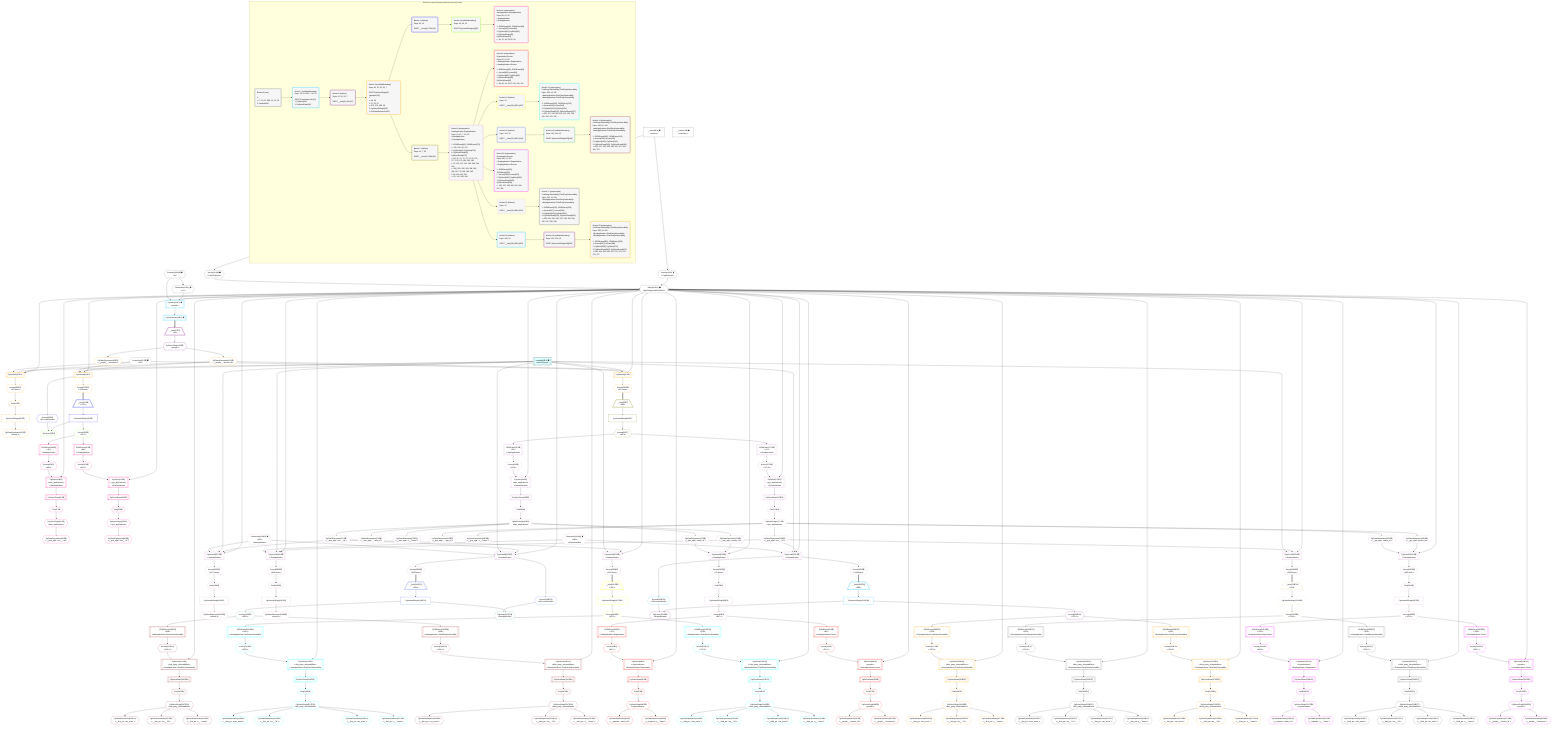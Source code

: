 %%{init: {'themeVariables': { 'fontSize': '12px'}}}%%
graph TD
    classDef path fill:#eee,stroke:#000,color:#000
    classDef plan fill:#fff,stroke-width:1px,color:#000
    classDef itemplan fill:#fff,stroke-width:2px,color:#000
    classDef unbatchedplan fill:#dff,stroke-width:1px,color:#000
    classDef sideeffectplan fill:#fcc,stroke-width:2px,color:#000
    classDef bucket fill:#f6f6f6,color:#000,stroke-width:2px,text-align:left


    %% plan dependencies
    Connection13{{"Connection[13∈0] ➊<br />ᐸ9ᐳ"}}:::plan
    Constant289{{"Constant[289∈0] ➊<br />ᐸ4ᐳ"}}:::plan
    Constant289 --> Connection13
    Connection25{{"Connection[25∈0] ➊<br />ᐸ21ᐳ"}}:::plan
    Object12{{"Object[12∈0] ➊<br />ᐸ{pgSettings,withPgClient}ᐳ"}}:::plan
    Access10{{"Access[10∈0] ➊<br />ᐸ2.pgSettingsᐳ"}}:::plan
    Access11{{"Access[11∈0] ➊<br />ᐸ2.withPgClientᐳ"}}:::plan
    Access10 & Access11 --> Object12
    __Value2["__Value[2∈0] ➊<br />ᐸcontextᐳ"]:::plan
    __Value2 --> Access10
    __Value2 --> Access11
    Lambda26[["Lambda[26∈0] ➊<br />ᐸlimitToTypesᐳ"]]:::unbatchedplan
    __Value4["__Value[4∈0] ➊<br />ᐸrootValueᐳ"]:::plan
    PgSelect15[["PgSelect[15∈1] ➊<br />ᐸpeopleᐳ"]]:::plan
    Object12 & Connection13 & Constant289 --> PgSelect15
    PgSelectRows16[["PgSelectRows[16∈1] ➊"]]:::plan
    PgSelect15 --> PgSelectRows16
    __Item17[/"__Item[17∈2]<br />ᐸ16ᐳ"\]:::itemplan
    PgSelectRows16 ==> __Item17
    PgSelectSingle18{{"PgSelectSingle[18∈2]<br />ᐸpeopleᐳ"}}:::plan
    __Item17 --> PgSelectSingle18
    PgUnionAll32[["PgUnionAll[32∈3]"]]:::plan
    PgClassExpression19{{"PgClassExpression[19∈3]<br />ᐸ__people__.”person_id”ᐳ"}}:::plan
    Object12 & PgClassExpression19 & Lambda26 & Connection25 --> PgUnionAll32
    PgUnionAll57[["PgUnionAll[57∈3]"]]:::plan
    Object12 & PgClassExpression19 & Lambda26 & Connection25 --> PgUnionAll57
    PgUnionAll27[["PgUnionAll[27∈3]"]]:::plan
    Object12 & PgClassExpression19 & Lambda26 & Connection25 --> PgUnionAll27
    PgSelectSingle18 --> PgClassExpression19
    PgClassExpression20{{"PgClassExpression[20∈3]<br />ᐸ__people__.”username”ᐳ"}}:::plan
    PgSelectSingle18 --> PgClassExpression20
    First28{{"First[28∈3]"}}:::plan
    Access278{{"Access[278∈3]<br />ᐸ27.itemsᐳ"}}:::plan
    Access278 --> First28
    PgUnionAllSingle30["PgUnionAllSingle[30∈3]"]:::plan
    First28 --> PgUnionAllSingle30
    PgClassExpression31{{"PgClassExpression[31∈3]<br />ᐸcount(*)ᐳ"}}:::plan
    PgUnionAllSingle30 --> PgClassExpression31
    PgUnionAll27 --> Access278
    Access279{{"Access[279∈3]<br />ᐸ32.itemsᐳ"}}:::plan
    PgUnionAll32 --> Access279
    Access288{{"Access[288∈3]<br />ᐸ57.itemsᐳ"}}:::plan
    PgUnionAll57 --> Access288
    __Item34[/"__Item[34∈4]<br />ᐸ279ᐳ"\]:::itemplan
    Access279 ==> __Item34
    PgUnionAllSingle35["PgUnionAllSingle[35∈4]"]:::plan
    __Item34 --> PgUnionAllSingle35
    Access36{{"Access[36∈4]<br />ᐸ32.cursorDetailsᐳ"}}:::plan
    PgUnionAll32 --> Access36
    PgCursor37{{"PgCursor[37∈5]"}}:::plan
    PgUnionAllSingle35 & Access36 --> PgCursor37
    Access38{{"Access[38∈5]<br />ᐸ35.1ᐳ"}}:::plan
    PgUnionAllSingle35 --> Access38
    PgSelect41[["PgSelect[41∈6]<br />ᐸaws_applicationsᐳ<br />ᐳAwsApplication"]]:::plan
    Access40{{"Access[40∈6]<br />ᐸ39.0ᐳ"}}:::plan
    Object12 & Access40 --> PgSelect41
    PgSelect51[["PgSelect[51∈6]<br />ᐸgcp_applicationsᐳ<br />ᐳGcpApplication"]]:::plan
    Access50{{"Access[50∈6]<br />ᐸ49.0ᐳ"}}:::plan
    Object12 & Access50 --> PgSelect51
    JSONParse39[["JSONParse[39∈6]<br />ᐸ38ᐳ<br />ᐳAwsApplication"]]:::plan
    Access38 --> JSONParse39
    JSONParse39 --> Access40
    First45{{"First[45∈6]"}}:::plan
    PgSelectRows46[["PgSelectRows[46∈6]"]]:::plan
    PgSelectRows46 --> First45
    PgSelect41 --> PgSelectRows46
    PgSelectSingle47{{"PgSelectSingle[47∈6]<br />ᐸaws_applicationsᐳ"}}:::plan
    First45 --> PgSelectSingle47
    PgClassExpression48{{"PgClassExpression[48∈6]<br />ᐸ__aws_appl...ons__.”id”ᐳ"}}:::plan
    PgSelectSingle47 --> PgClassExpression48
    JSONParse49[["JSONParse[49∈6]<br />ᐸ38ᐳ<br />ᐳGcpApplication"]]:::plan
    Access38 --> JSONParse49
    JSONParse49 --> Access50
    First53{{"First[53∈6]"}}:::plan
    PgSelectRows54[["PgSelectRows[54∈6]"]]:::plan
    PgSelectRows54 --> First53
    PgSelect51 --> PgSelectRows54
    PgSelectSingle55{{"PgSelectSingle[55∈6]<br />ᐸgcp_applicationsᐳ"}}:::plan
    First53 --> PgSelectSingle55
    PgClassExpression56{{"PgClassExpression[56∈6]<br />ᐸ__gcp_appl...ons__.”id”ᐳ"}}:::plan
    PgSelectSingle55 --> PgClassExpression56
    __Item59[/"__Item[59∈7]<br />ᐸ288ᐳ"\]:::itemplan
    Access288 ==> __Item59
    PgUnionAllSingle60["PgUnionAllSingle[60∈7]"]:::plan
    __Item59 --> PgUnionAllSingle60
    Access61{{"Access[61∈7]<br />ᐸ60.1ᐳ"}}:::plan
    PgUnionAllSingle60 --> Access61
    PgUnionAll142[["PgUnionAll[142∈8]<br />ᐳAwsApplication"]]:::plan
    PgClassExpression72{{"PgClassExpression[72∈8]<br />ᐸ__aws_appl...ons__.”id”ᐳ"}}:::plan
    Connection135{{"Connection[135∈8] ➊<br />ᐸ133ᐳ<br />ᐳAwsApplication"}}:::plan
    Object12 & PgClassExpression72 & Lambda26 & Connection135 --> PgUnionAll142
    PgUnionAll249[["PgUnionAll[249∈8]<br />ᐳGcpApplication"]]:::plan
    PgClassExpression179{{"PgClassExpression[179∈8]<br />ᐸ__gcp_appl...ons__.”id”ᐳ"}}:::plan
    Connection242{{"Connection[242∈8] ➊<br />ᐸ240ᐳ<br />ᐳGcpApplication"}}:::plan
    Object12 & PgClassExpression179 & Lambda26 & Connection242 --> PgUnionAll249
    PgUnionAll102[["PgUnionAll[102∈8]<br />ᐳAwsApplication"]]:::plan
    Object12 & PgClassExpression72 & Lambda26 --> PgUnionAll102
    PgUnionAll209[["PgUnionAll[209∈8]<br />ᐳGcpApplication"]]:::plan
    Object12 & PgClassExpression179 & Lambda26 --> PgUnionAll209
    PgUnionAll137[["PgUnionAll[137∈8]<br />ᐳAwsApplication"]]:::plan
    Object12 & PgClassExpression72 & Lambda26 & Connection135 --> PgUnionAll137
    PgUnionAll244[["PgUnionAll[244∈8]<br />ᐳGcpApplication"]]:::plan
    Object12 & PgClassExpression179 & Lambda26 & Connection242 --> PgUnionAll244
    PgUnionAll76[["PgUnionAll[76∈8]<br />ᐳAwsApplication"]]:::plan
    PgClassExpression74{{"PgClassExpression[74∈8]<br />ᐸ__aws_appl...person_id”ᐳ"}}:::plan
    PgClassExpression75{{"PgClassExpression[75∈8]<br />ᐸ__aws_appl...zation_id”ᐳ"}}:::plan
    Object12 & PgClassExpression74 & PgClassExpression75 --> PgUnionAll76
    PgUnionAll183[["PgUnionAll[183∈8]<br />ᐳGcpApplication"]]:::plan
    PgClassExpression181{{"PgClassExpression[181∈8]<br />ᐸ__gcp_appl...person_id”ᐳ"}}:::plan
    PgClassExpression182{{"PgClassExpression[182∈8]<br />ᐸ__gcp_appl...zation_id”ᐳ"}}:::plan
    Object12 & PgClassExpression181 & PgClassExpression182 --> PgUnionAll183
    PgSelect64[["PgSelect[64∈8]<br />ᐸaws_applicationsᐳ<br />ᐳAwsApplication"]]:::plan
    Access63{{"Access[63∈8]<br />ᐸ62.0ᐳ"}}:::plan
    Object12 & Access63 --> PgSelect64
    PgSelect173[["PgSelect[173∈8]<br />ᐸgcp_applicationsᐳ<br />ᐳGcpApplication"]]:::plan
    Access172{{"Access[172∈8]<br />ᐸ171.0ᐳ"}}:::plan
    Object12 & Access172 --> PgSelect173
    JSONParse62[["JSONParse[62∈8]<br />ᐸ61ᐳ<br />ᐳAwsApplication"]]:::plan
    Access61 --> JSONParse62
    JSONParse62 --> Access63
    First68{{"First[68∈8]"}}:::plan
    PgSelectRows69[["PgSelectRows[69∈8]"]]:::plan
    PgSelectRows69 --> First68
    PgSelect64 --> PgSelectRows69
    PgSelectSingle70{{"PgSelectSingle[70∈8]<br />ᐸaws_applicationsᐳ"}}:::plan
    First68 --> PgSelectSingle70
    PgClassExpression71{{"PgClassExpression[71∈8]<br />ᐸ__aws_appl..._.”aws_id”ᐳ"}}:::plan
    PgSelectSingle70 --> PgClassExpression71
    PgSelectSingle70 --> PgClassExpression72
    PgClassExpression73{{"PgClassExpression[73∈8]<br />ᐸ__aws_appl...s__.”name”ᐳ"}}:::plan
    PgSelectSingle70 --> PgClassExpression73
    PgSelectSingle70 --> PgClassExpression74
    PgSelectSingle70 --> PgClassExpression75
    First78{{"First[78∈8]"}}:::plan
    Access283{{"Access[283∈8]<br />ᐸ76.itemsᐳ"}}:::plan
    Access283 --> First78
    PgUnionAllSingle80["PgUnionAllSingle[80∈8]"]:::plan
    First78 --> PgUnionAllSingle80
    Access81{{"Access[81∈8]<br />ᐸ80.1ᐳ"}}:::plan
    PgUnionAllSingle80 --> Access81
    First138{{"First[138∈8]"}}:::plan
    Access281{{"Access[281∈8]<br />ᐸ137.itemsᐳ"}}:::plan
    Access281 --> First138
    PgUnionAllSingle140["PgUnionAllSingle[140∈8]"]:::plan
    First138 --> PgUnionAllSingle140
    PgClassExpression141{{"PgClassExpression[141∈8]<br />ᐸcount(*)ᐳ"}}:::plan
    PgUnionAllSingle140 --> PgClassExpression141
    JSONParse171[["JSONParse[171∈8]<br />ᐸ61ᐳ<br />ᐳGcpApplication"]]:::plan
    Access61 --> JSONParse171
    JSONParse171 --> Access172
    First175{{"First[175∈8]"}}:::plan
    PgSelectRows176[["PgSelectRows[176∈8]"]]:::plan
    PgSelectRows176 --> First175
    PgSelect173 --> PgSelectRows176
    PgSelectSingle177{{"PgSelectSingle[177∈8]<br />ᐸgcp_applicationsᐳ"}}:::plan
    First175 --> PgSelectSingle177
    PgClassExpression178{{"PgClassExpression[178∈8]<br />ᐸ__gcp_appl..._.”gcp_id”ᐳ"}}:::plan
    PgSelectSingle177 --> PgClassExpression178
    PgSelectSingle177 --> PgClassExpression179
    PgClassExpression180{{"PgClassExpression[180∈8]<br />ᐸ__gcp_appl...s__.”name”ᐳ"}}:::plan
    PgSelectSingle177 --> PgClassExpression180
    PgSelectSingle177 --> PgClassExpression181
    PgSelectSingle177 --> PgClassExpression182
    First185{{"First[185∈8]"}}:::plan
    Access287{{"Access[287∈8]<br />ᐸ183.itemsᐳ"}}:::plan
    Access287 --> First185
    PgUnionAllSingle187["PgUnionAllSingle[187∈8]"]:::plan
    First185 --> PgUnionAllSingle187
    Access188{{"Access[188∈8]<br />ᐸ187.1ᐳ"}}:::plan
    PgUnionAllSingle187 --> Access188
    First245{{"First[245∈8]"}}:::plan
    Access285{{"Access[285∈8]<br />ᐸ244.itemsᐳ"}}:::plan
    Access285 --> First245
    PgUnionAllSingle247["PgUnionAllSingle[247∈8]"]:::plan
    First245 --> PgUnionAllSingle247
    PgClassExpression248{{"PgClassExpression[248∈8]<br />ᐸcount(*)ᐳ"}}:::plan
    PgUnionAllSingle247 --> PgClassExpression248
    Access280{{"Access[280∈8]<br />ᐸ102.itemsᐳ"}}:::plan
    PgUnionAll102 --> Access280
    PgUnionAll137 --> Access281
    Access282{{"Access[282∈8]<br />ᐸ142.itemsᐳ"}}:::plan
    PgUnionAll142 --> Access282
    PgUnionAll76 --> Access283
    Access284{{"Access[284∈8]<br />ᐸ209.itemsᐳ"}}:::plan
    PgUnionAll209 --> Access284
    PgUnionAll244 --> Access285
    Access286{{"Access[286∈8]<br />ᐸ249.itemsᐳ"}}:::plan
    PgUnionAll249 --> Access286
    PgUnionAll183 --> Access287
    PgSelect84[["PgSelect[84∈9]<br />ᐸorganizationsᐳ<br />ᐳAwsApplicationᐳOrganization"]]:::plan
    Access83{{"Access[83∈9]<br />ᐸ82.0ᐳ"}}:::plan
    Object12 & Access83 --> PgSelect84
    PgSelect95[["PgSelect[95∈9]<br />ᐸpeopleᐳ<br />ᐳAwsApplicationᐳPerson"]]:::plan
    Access94{{"Access[94∈9]<br />ᐸ93.0ᐳ"}}:::plan
    Object12 & Access94 --> PgSelect95
    JSONParse82[["JSONParse[82∈9]<br />ᐸ81ᐳ<br />ᐳAwsApplicationᐳOrganization"]]:::plan
    Access81 --> JSONParse82
    JSONParse82 --> Access83
    First88{{"First[88∈9]"}}:::plan
    PgSelectRows89[["PgSelectRows[89∈9]"]]:::plan
    PgSelectRows89 --> First88
    PgSelect84 --> PgSelectRows89
    PgSelectSingle90{{"PgSelectSingle[90∈9]<br />ᐸorganizationsᐳ"}}:::plan
    First88 --> PgSelectSingle90
    PgClassExpression91{{"PgClassExpression[91∈9]<br />ᐸ__organiza...zation_id”ᐳ"}}:::plan
    PgSelectSingle90 --> PgClassExpression91
    PgClassExpression92{{"PgClassExpression[92∈9]<br />ᐸ__organiza...s__.”name”ᐳ"}}:::plan
    PgSelectSingle90 --> PgClassExpression92
    JSONParse93[["JSONParse[93∈9]<br />ᐸ81ᐳ<br />ᐳAwsApplicationᐳPerson"]]:::plan
    Access81 --> JSONParse93
    JSONParse93 --> Access94
    First97{{"First[97∈9]"}}:::plan
    PgSelectRows98[["PgSelectRows[98∈9]"]]:::plan
    PgSelectRows98 --> First97
    PgSelect95 --> PgSelectRows98
    PgSelectSingle99{{"PgSelectSingle[99∈9]<br />ᐸpeopleᐳ"}}:::plan
    First97 --> PgSelectSingle99
    PgClassExpression100{{"PgClassExpression[100∈9]<br />ᐸ__people__.”person_id”ᐳ"}}:::plan
    PgSelectSingle99 --> PgClassExpression100
    PgClassExpression101{{"PgClassExpression[101∈9]<br />ᐸ__people__.”username”ᐳ"}}:::plan
    PgSelectSingle99 --> PgClassExpression101
    __Item106[/"__Item[106∈10]<br />ᐸ280ᐳ"\]:::itemplan
    Access280 ==> __Item106
    PgUnionAllSingle107["PgUnionAllSingle[107∈10]"]:::plan
    __Item106 --> PgUnionAllSingle107
    Access108{{"Access[108∈10]<br />ᐸ107.1ᐳ"}}:::plan
    PgUnionAllSingle107 --> Access108
    PgSelect111[["PgSelect[111∈11]<br />ᐸfirst_party_vulnerabilitiesᐳ<br />ᐳAwsApplicationᐳFirstPartyVulnerability"]]:::plan
    Access110{{"Access[110∈11]<br />ᐸ109.0ᐳ"}}:::plan
    Object12 & Access110 --> PgSelect111
    PgSelect124[["PgSelect[124∈11]<br />ᐸthird_party_vulnerabilitiesᐳ<br />ᐳAwsApplicationᐳThirdPartyVulnerability"]]:::plan
    Access123{{"Access[123∈11]<br />ᐸ122.0ᐳ"}}:::plan
    Object12 & Access123 --> PgSelect124
    JSONParse109[["JSONParse[109∈11]<br />ᐸ108ᐳ<br />ᐳAwsApplicationᐳFirstPartyVulnerability"]]:::plan
    Access108 --> JSONParse109
    JSONParse109 --> Access110
    First115{{"First[115∈11]"}}:::plan
    PgSelectRows116[["PgSelectRows[116∈11]"]]:::plan
    PgSelectRows116 --> First115
    PgSelect111 --> PgSelectRows116
    PgSelectSingle117{{"PgSelectSingle[117∈11]<br />ᐸfirst_party_vulnerabilitiesᐳ"}}:::plan
    First115 --> PgSelectSingle117
    PgClassExpression118{{"PgClassExpression[118∈11]<br />ᐸ__first_pa...team_name”ᐳ"}}:::plan
    PgSelectSingle117 --> PgClassExpression118
    PgClassExpression119{{"PgClassExpression[119∈11]<br />ᐸ__first_pa...ies__.”id”ᐳ"}}:::plan
    PgSelectSingle117 --> PgClassExpression119
    PgClassExpression120{{"PgClassExpression[120∈11]<br />ᐸ__first_pa...vss_score”ᐳ"}}:::plan
    PgSelectSingle117 --> PgClassExpression120
    PgClassExpression121{{"PgClassExpression[121∈11]<br />ᐸ__first_pa...s__.”name”ᐳ"}}:::plan
    PgSelectSingle117 --> PgClassExpression121
    JSONParse122[["JSONParse[122∈11]<br />ᐸ108ᐳ<br />ᐳAwsApplicationᐳThirdPartyVulnerability"]]:::plan
    Access108 --> JSONParse122
    JSONParse122 --> Access123
    First126{{"First[126∈11]"}}:::plan
    PgSelectRows127[["PgSelectRows[127∈11]"]]:::plan
    PgSelectRows127 --> First126
    PgSelect124 --> PgSelectRows127
    PgSelectSingle128{{"PgSelectSingle[128∈11]<br />ᐸthird_party_vulnerabilitiesᐳ"}}:::plan
    First126 --> PgSelectSingle128
    PgClassExpression129{{"PgClassExpression[129∈11]<br />ᐸ__third_pa...ndor_name”ᐳ"}}:::plan
    PgSelectSingle128 --> PgClassExpression129
    PgClassExpression130{{"PgClassExpression[130∈11]<br />ᐸ__third_pa...ies__.”id”ᐳ"}}:::plan
    PgSelectSingle128 --> PgClassExpression130
    PgClassExpression131{{"PgClassExpression[131∈11]<br />ᐸ__third_pa...vss_score”ᐳ"}}:::plan
    PgSelectSingle128 --> PgClassExpression131
    PgClassExpression132{{"PgClassExpression[132∈11]<br />ᐸ__third_pa...s__.”name”ᐳ"}}:::plan
    PgSelectSingle128 --> PgClassExpression132
    __Item144[/"__Item[144∈12]<br />ᐸ282ᐳ"\]:::itemplan
    Access282 ==> __Item144
    PgUnionAllSingle145["PgUnionAllSingle[145∈12]"]:::plan
    __Item144 --> PgUnionAllSingle145
    Access146{{"Access[146∈12]<br />ᐸ142.cursorDetailsᐳ"}}:::plan
    PgUnionAll142 --> Access146
    PgCursor147{{"PgCursor[147∈13]<br />ᐳAwsApplication"}}:::plan
    PgUnionAllSingle145 & Access146 --> PgCursor147
    Access148{{"Access[148∈13]<br />ᐸ145.1ᐳ"}}:::plan
    PgUnionAllSingle145 --> Access148
    PgSelect151[["PgSelect[151∈14]<br />ᐸfirst_party_vulnerabilitiesᐳ<br />ᐳAwsApplicationᐳFirstPartyVulnerability"]]:::plan
    Access150{{"Access[150∈14]<br />ᐸ149.0ᐳ"}}:::plan
    Object12 & Access150 --> PgSelect151
    PgSelect163[["PgSelect[163∈14]<br />ᐸthird_party_vulnerabilitiesᐳ<br />ᐳAwsApplicationᐳThirdPartyVulnerability"]]:::plan
    Access162{{"Access[162∈14]<br />ᐸ161.0ᐳ"}}:::plan
    Object12 & Access162 --> PgSelect163
    JSONParse149[["JSONParse[149∈14]<br />ᐸ148ᐳ<br />ᐳAwsApplicationᐳFirstPartyVulnerability"]]:::plan
    Access148 --> JSONParse149
    JSONParse149 --> Access150
    First155{{"First[155∈14]"}}:::plan
    PgSelectRows156[["PgSelectRows[156∈14]"]]:::plan
    PgSelectRows156 --> First155
    PgSelect151 --> PgSelectRows156
    PgSelectSingle157{{"PgSelectSingle[157∈14]<br />ᐸfirst_party_vulnerabilitiesᐳ"}}:::plan
    First155 --> PgSelectSingle157
    PgClassExpression158{{"PgClassExpression[158∈14]<br />ᐸ__first_pa...vss_score”ᐳ"}}:::plan
    PgSelectSingle157 --> PgClassExpression158
    PgClassExpression159{{"PgClassExpression[159∈14]<br />ᐸ__first_pa...ies__.”id”ᐳ"}}:::plan
    PgSelectSingle157 --> PgClassExpression159
    PgClassExpression160{{"PgClassExpression[160∈14]<br />ᐸ__first_pa...s__.”name”ᐳ"}}:::plan
    PgSelectSingle157 --> PgClassExpression160
    JSONParse161[["JSONParse[161∈14]<br />ᐸ148ᐳ<br />ᐳAwsApplicationᐳThirdPartyVulnerability"]]:::plan
    Access148 --> JSONParse161
    JSONParse161 --> Access162
    First165{{"First[165∈14]"}}:::plan
    PgSelectRows166[["PgSelectRows[166∈14]"]]:::plan
    PgSelectRows166 --> First165
    PgSelect163 --> PgSelectRows166
    PgSelectSingle167{{"PgSelectSingle[167∈14]<br />ᐸthird_party_vulnerabilitiesᐳ"}}:::plan
    First165 --> PgSelectSingle167
    PgClassExpression168{{"PgClassExpression[168∈14]<br />ᐸ__third_pa...vss_score”ᐳ"}}:::plan
    PgSelectSingle167 --> PgClassExpression168
    PgClassExpression169{{"PgClassExpression[169∈14]<br />ᐸ__third_pa...ies__.”id”ᐳ"}}:::plan
    PgSelectSingle167 --> PgClassExpression169
    PgClassExpression170{{"PgClassExpression[170∈14]<br />ᐸ__third_pa...s__.”name”ᐳ"}}:::plan
    PgSelectSingle167 --> PgClassExpression170
    PgSelect191[["PgSelect[191∈15]<br />ᐸorganizationsᐳ<br />ᐳGcpApplicationᐳOrganization"]]:::plan
    Access190{{"Access[190∈15]<br />ᐸ189.0ᐳ"}}:::plan
    Object12 & Access190 --> PgSelect191
    PgSelect202[["PgSelect[202∈15]<br />ᐸpeopleᐳ<br />ᐳGcpApplicationᐳPerson"]]:::plan
    Access201{{"Access[201∈15]<br />ᐸ200.0ᐳ"}}:::plan
    Object12 & Access201 --> PgSelect202
    JSONParse189[["JSONParse[189∈15]<br />ᐸ188ᐳ<br />ᐳGcpApplicationᐳOrganization"]]:::plan
    Access188 --> JSONParse189
    JSONParse189 --> Access190
    First195{{"First[195∈15]"}}:::plan
    PgSelectRows196[["PgSelectRows[196∈15]"]]:::plan
    PgSelectRows196 --> First195
    PgSelect191 --> PgSelectRows196
    PgSelectSingle197{{"PgSelectSingle[197∈15]<br />ᐸorganizationsᐳ"}}:::plan
    First195 --> PgSelectSingle197
    PgClassExpression198{{"PgClassExpression[198∈15]<br />ᐸ__organiza...zation_id”ᐳ"}}:::plan
    PgSelectSingle197 --> PgClassExpression198
    PgClassExpression199{{"PgClassExpression[199∈15]<br />ᐸ__organiza...s__.”name”ᐳ"}}:::plan
    PgSelectSingle197 --> PgClassExpression199
    JSONParse200[["JSONParse[200∈15]<br />ᐸ188ᐳ<br />ᐳGcpApplicationᐳPerson"]]:::plan
    Access188 --> JSONParse200
    JSONParse200 --> Access201
    First204{{"First[204∈15]"}}:::plan
    PgSelectRows205[["PgSelectRows[205∈15]"]]:::plan
    PgSelectRows205 --> First204
    PgSelect202 --> PgSelectRows205
    PgSelectSingle206{{"PgSelectSingle[206∈15]<br />ᐸpeopleᐳ"}}:::plan
    First204 --> PgSelectSingle206
    PgClassExpression207{{"PgClassExpression[207∈15]<br />ᐸ__people__.”person_id”ᐳ"}}:::plan
    PgSelectSingle206 --> PgClassExpression207
    PgClassExpression208{{"PgClassExpression[208∈15]<br />ᐸ__people__.”username”ᐳ"}}:::plan
    PgSelectSingle206 --> PgClassExpression208
    __Item213[/"__Item[213∈16]<br />ᐸ284ᐳ"\]:::itemplan
    Access284 ==> __Item213
    PgUnionAllSingle214["PgUnionAllSingle[214∈16]"]:::plan
    __Item213 --> PgUnionAllSingle214
    Access215{{"Access[215∈16]<br />ᐸ214.1ᐳ"}}:::plan
    PgUnionAllSingle214 --> Access215
    PgSelect218[["PgSelect[218∈17]<br />ᐸfirst_party_vulnerabilitiesᐳ<br />ᐳGcpApplicationᐳFirstPartyVulnerability"]]:::plan
    Access217{{"Access[217∈17]<br />ᐸ216.0ᐳ"}}:::plan
    Object12 & Access217 --> PgSelect218
    PgSelect231[["PgSelect[231∈17]<br />ᐸthird_party_vulnerabilitiesᐳ<br />ᐳGcpApplicationᐳThirdPartyVulnerability"]]:::plan
    Access230{{"Access[230∈17]<br />ᐸ229.0ᐳ"}}:::plan
    Object12 & Access230 --> PgSelect231
    JSONParse216[["JSONParse[216∈17]<br />ᐸ215ᐳ<br />ᐳGcpApplicationᐳFirstPartyVulnerability"]]:::plan
    Access215 --> JSONParse216
    JSONParse216 --> Access217
    First222{{"First[222∈17]"}}:::plan
    PgSelectRows223[["PgSelectRows[223∈17]"]]:::plan
    PgSelectRows223 --> First222
    PgSelect218 --> PgSelectRows223
    PgSelectSingle224{{"PgSelectSingle[224∈17]<br />ᐸfirst_party_vulnerabilitiesᐳ"}}:::plan
    First222 --> PgSelectSingle224
    PgClassExpression225{{"PgClassExpression[225∈17]<br />ᐸ__first_pa...team_name”ᐳ"}}:::plan
    PgSelectSingle224 --> PgClassExpression225
    PgClassExpression226{{"PgClassExpression[226∈17]<br />ᐸ__first_pa...ies__.”id”ᐳ"}}:::plan
    PgSelectSingle224 --> PgClassExpression226
    PgClassExpression227{{"PgClassExpression[227∈17]<br />ᐸ__first_pa...vss_score”ᐳ"}}:::plan
    PgSelectSingle224 --> PgClassExpression227
    PgClassExpression228{{"PgClassExpression[228∈17]<br />ᐸ__first_pa...s__.”name”ᐳ"}}:::plan
    PgSelectSingle224 --> PgClassExpression228
    JSONParse229[["JSONParse[229∈17]<br />ᐸ215ᐳ<br />ᐳGcpApplicationᐳThirdPartyVulnerability"]]:::plan
    Access215 --> JSONParse229
    JSONParse229 --> Access230
    First233{{"First[233∈17]"}}:::plan
    PgSelectRows234[["PgSelectRows[234∈17]"]]:::plan
    PgSelectRows234 --> First233
    PgSelect231 --> PgSelectRows234
    PgSelectSingle235{{"PgSelectSingle[235∈17]<br />ᐸthird_party_vulnerabilitiesᐳ"}}:::plan
    First233 --> PgSelectSingle235
    PgClassExpression236{{"PgClassExpression[236∈17]<br />ᐸ__third_pa...ndor_name”ᐳ"}}:::plan
    PgSelectSingle235 --> PgClassExpression236
    PgClassExpression237{{"PgClassExpression[237∈17]<br />ᐸ__third_pa...ies__.”id”ᐳ"}}:::plan
    PgSelectSingle235 --> PgClassExpression237
    PgClassExpression238{{"PgClassExpression[238∈17]<br />ᐸ__third_pa...vss_score”ᐳ"}}:::plan
    PgSelectSingle235 --> PgClassExpression238
    PgClassExpression239{{"PgClassExpression[239∈17]<br />ᐸ__third_pa...s__.”name”ᐳ"}}:::plan
    PgSelectSingle235 --> PgClassExpression239
    __Item251[/"__Item[251∈18]<br />ᐸ286ᐳ"\]:::itemplan
    Access286 ==> __Item251
    PgUnionAllSingle252["PgUnionAllSingle[252∈18]"]:::plan
    __Item251 --> PgUnionAllSingle252
    Access253{{"Access[253∈18]<br />ᐸ249.cursorDetailsᐳ"}}:::plan
    PgUnionAll249 --> Access253
    PgCursor254{{"PgCursor[254∈19]<br />ᐳGcpApplication"}}:::plan
    PgUnionAllSingle252 & Access253 --> PgCursor254
    Access255{{"Access[255∈19]<br />ᐸ252.1ᐳ"}}:::plan
    PgUnionAllSingle252 --> Access255
    PgSelect258[["PgSelect[258∈20]<br />ᐸfirst_party_vulnerabilitiesᐳ<br />ᐳGcpApplicationᐳFirstPartyVulnerability"]]:::plan
    Access257{{"Access[257∈20]<br />ᐸ256.0ᐳ"}}:::plan
    Object12 & Access257 --> PgSelect258
    PgSelect270[["PgSelect[270∈20]<br />ᐸthird_party_vulnerabilitiesᐳ<br />ᐳGcpApplicationᐳThirdPartyVulnerability"]]:::plan
    Access269{{"Access[269∈20]<br />ᐸ268.0ᐳ"}}:::plan
    Object12 & Access269 --> PgSelect270
    JSONParse256[["JSONParse[256∈20]<br />ᐸ255ᐳ<br />ᐳGcpApplicationᐳFirstPartyVulnerability"]]:::plan
    Access255 --> JSONParse256
    JSONParse256 --> Access257
    First262{{"First[262∈20]"}}:::plan
    PgSelectRows263[["PgSelectRows[263∈20]"]]:::plan
    PgSelectRows263 --> First262
    PgSelect258 --> PgSelectRows263
    PgSelectSingle264{{"PgSelectSingle[264∈20]<br />ᐸfirst_party_vulnerabilitiesᐳ"}}:::plan
    First262 --> PgSelectSingle264
    PgClassExpression265{{"PgClassExpression[265∈20]<br />ᐸ__first_pa...vss_score”ᐳ"}}:::plan
    PgSelectSingle264 --> PgClassExpression265
    PgClassExpression266{{"PgClassExpression[266∈20]<br />ᐸ__first_pa...ies__.”id”ᐳ"}}:::plan
    PgSelectSingle264 --> PgClassExpression266
    PgClassExpression267{{"PgClassExpression[267∈20]<br />ᐸ__first_pa...s__.”name”ᐳ"}}:::plan
    PgSelectSingle264 --> PgClassExpression267
    JSONParse268[["JSONParse[268∈20]<br />ᐸ255ᐳ<br />ᐳGcpApplicationᐳThirdPartyVulnerability"]]:::plan
    Access255 --> JSONParse268
    JSONParse268 --> Access269
    First272{{"First[272∈20]"}}:::plan
    PgSelectRows273[["PgSelectRows[273∈20]"]]:::plan
    PgSelectRows273 --> First272
    PgSelect270 --> PgSelectRows273
    PgSelectSingle274{{"PgSelectSingle[274∈20]<br />ᐸthird_party_vulnerabilitiesᐳ"}}:::plan
    First272 --> PgSelectSingle274
    PgClassExpression275{{"PgClassExpression[275∈20]<br />ᐸ__third_pa...vss_score”ᐳ"}}:::plan
    PgSelectSingle274 --> PgClassExpression275
    PgClassExpression276{{"PgClassExpression[276∈20]<br />ᐸ__third_pa...ies__.”id”ᐳ"}}:::plan
    PgSelectSingle274 --> PgClassExpression276
    PgClassExpression277{{"PgClassExpression[277∈20]<br />ᐸ__third_pa...s__.”name”ᐳ"}}:::plan
    PgSelectSingle274 --> PgClassExpression277

    %% define steps

    subgraph "Buckets for queries/polymorphic/person-app-vulns"
    Bucket0("Bucket 0 (root)<br /><br />1: <br />ᐳ: 7, 10, 11, 289, 12, 13, 25<br />2: Lambda[26]"):::bucket
    classDef bucket0 stroke:#696969
    class Bucket0,__Value2,__Value4,Access10,Access11,Object12,Connection13,Connection25,Lambda26,Constant289 bucket0
    Bucket1("Bucket 1 (nullableBoundary)<br />Deps: 12, 13, 289, 7, 26, 25<br /><br />ROOT Connectionᐸ9ᐳ[13]<br />1: PgSelect[15]<br />2: PgSelectRows[16]"):::bucket
    classDef bucket1 stroke:#00bfff
    class Bucket1,PgSelect15,PgSelectRows16 bucket1
    Bucket2("Bucket 2 (listItem)<br />Deps: 12, 26, 25, 7<br /><br />ROOT __Item{2}ᐸ16ᐳ[17]"):::bucket
    classDef bucket2 stroke:#7f007f
    class Bucket2,__Item17,PgSelectSingle18 bucket2
    Bucket3("Bucket 3 (nullableBoundary)<br />Deps: 18, 12, 26, 25, 7<br /><br />ROOT PgSelectSingle{2}ᐸpeopleᐳ[18]<br />1: <br />ᐳ: 19, 20<br />2: 27, 32, 57<br />ᐳ: 278, 279, 288, 28<br />3: PgUnionAllSingle[30]<br />ᐳ: PgClassExpression[31]"):::bucket
    classDef bucket3 stroke:#ffa500
    class Bucket3,PgClassExpression19,PgClassExpression20,PgUnionAll27,First28,PgUnionAllSingle30,PgClassExpression31,PgUnionAll32,PgUnionAll57,Access278,Access279,Access288 bucket3
    Bucket4("Bucket 4 (listItem)<br />Deps: 32, 12<br /><br />ROOT __Item{4}ᐸ279ᐳ[34]"):::bucket
    classDef bucket4 stroke:#0000ff
    class Bucket4,__Item34,PgUnionAllSingle35,Access36 bucket4
    Bucket5("Bucket 5 (nullableBoundary)<br />Deps: 35, 36, 12<br /><br />ROOT PgUnionAllSingle{4}[35]"):::bucket
    classDef bucket5 stroke:#7fff00
    class Bucket5,PgCursor37,Access38 bucket5
    Bucket6("Bucket 6 (polymorphic)<br />AwsApplication,GcpApplication<br />Deps: 38, 12, 35<br />ᐳAwsApplication<br />ᐳGcpApplication<br /><br />1: JSONParse[39], JSONParse[49]<br />ᐳ: Access[40], Access[50]<br />2: PgSelect[41], PgSelect[51]<br />3: PgSelectRows[46], PgSelectRows[54]<br />ᐳ: 45, 47, 48, 53, 55, 56"):::bucket
    classDef bucket6 stroke:#ff1493
    class Bucket6,JSONParse39,Access40,PgSelect41,First45,PgSelectRows46,PgSelectSingle47,PgClassExpression48,JSONParse49,Access50,PgSelect51,First53,PgSelectRows54,PgSelectSingle55,PgClassExpression56 bucket6
    Bucket7("Bucket 7 (listItem)<br />Deps: 12, 7, 26<br /><br />ROOT __Item{7}ᐸ288ᐳ[59]"):::bucket
    classDef bucket7 stroke:#808000
    class Bucket7,__Item59,PgUnionAllSingle60,Access61 bucket7
    Bucket8("Bucket 8 (polymorphic)<br />AwsApplication,GcpApplication<br />Deps: 61, 12, 7, 26, 60<br />ᐳAwsApplication<br />ᐳGcpApplication<br /><br />1: JSONParse[62], JSONParse[171]<br />ᐳ: 135, 242, 63, 172<br />2: PgSelect[64], PgSelect[173]<br />3: PgSelectRows[69], PgSelectRows[176]<br />ᐳ: 68, 70, 71, 72, 73, 74, 75, 175, 177, 178, 179, 180, 181, 182<br />4: 76, 102, 137, 142, 183, 209, 244, 249<br />ᐳ: 280, 281, 282, 283, 284, 285, 286, 287, 78, 138, 185, 245<br />5: 80, 140, 187, 247<br />ᐳ: 81, 141, 188, 248"):::bucket
    classDef bucket8 stroke:#dda0dd
    class Bucket8,JSONParse62,Access63,PgSelect64,First68,PgSelectRows69,PgSelectSingle70,PgClassExpression71,PgClassExpression72,PgClassExpression73,PgClassExpression74,PgClassExpression75,PgUnionAll76,First78,PgUnionAllSingle80,Access81,PgUnionAll102,Connection135,PgUnionAll137,First138,PgUnionAllSingle140,PgClassExpression141,PgUnionAll142,JSONParse171,Access172,PgSelect173,First175,PgSelectRows176,PgSelectSingle177,PgClassExpression178,PgClassExpression179,PgClassExpression180,PgClassExpression181,PgClassExpression182,PgUnionAll183,First185,PgUnionAllSingle187,Access188,PgUnionAll209,Connection242,PgUnionAll244,First245,PgUnionAllSingle247,PgClassExpression248,PgUnionAll249,Access280,Access281,Access282,Access283,Access284,Access285,Access286,Access287 bucket8
    Bucket9("Bucket 9 (polymorphic)<br />Organization,Person<br />Deps: 81, 12, 80<br />ᐳAwsApplicationᐳOrganization<br />ᐳAwsApplicationᐳPerson<br /><br />1: JSONParse[82], JSONParse[93]<br />ᐳ: Access[83], Access[94]<br />2: PgSelect[84], PgSelect[95]<br />3: PgSelectRows[89], PgSelectRows[98]<br />ᐳ: 88, 90, 91, 92, 97, 99, 100, 101"):::bucket
    classDef bucket9 stroke:#ff0000
    class Bucket9,JSONParse82,Access83,PgSelect84,First88,PgSelectRows89,PgSelectSingle90,PgClassExpression91,PgClassExpression92,JSONParse93,Access94,PgSelect95,First97,PgSelectRows98,PgSelectSingle99,PgClassExpression100,PgClassExpression101 bucket9
    Bucket10("Bucket 10 (listItem)<br />Deps: 12<br /><br />ROOT __Item{10}ᐸ280ᐳ[106]"):::bucket
    classDef bucket10 stroke:#ffff00
    class Bucket10,__Item106,PgUnionAllSingle107,Access108 bucket10
    Bucket11("Bucket 11 (polymorphic)<br />FirstPartyVulnerability,ThirdPartyVulnerability<br />Deps: 108, 12, 107<br />ᐳAwsApplicationᐳFirstPartyVulnerability<br />ᐳAwsApplicationᐳThirdPartyVulnerability<br /><br />1: JSONParse[109], JSONParse[122]<br />ᐳ: Access[110], Access[123]<br />2: PgSelect[111], PgSelect[124]<br />3: PgSelectRows[116], PgSelectRows[127]<br />ᐳ: 115, 117, 118, 119, 120, 121, 126, 128, 129, 130, 131, 132"):::bucket
    classDef bucket11 stroke:#00ffff
    class Bucket11,JSONParse109,Access110,PgSelect111,First115,PgSelectRows116,PgSelectSingle117,PgClassExpression118,PgClassExpression119,PgClassExpression120,PgClassExpression121,JSONParse122,Access123,PgSelect124,First126,PgSelectRows127,PgSelectSingle128,PgClassExpression129,PgClassExpression130,PgClassExpression131,PgClassExpression132 bucket11
    Bucket12("Bucket 12 (listItem)<br />Deps: 142, 12<br /><br />ROOT __Item{12}ᐸ282ᐳ[144]"):::bucket
    classDef bucket12 stroke:#4169e1
    class Bucket12,__Item144,PgUnionAllSingle145,Access146 bucket12
    Bucket13("Bucket 13 (nullableBoundary)<br />Deps: 145, 146, 12<br /><br />ROOT PgUnionAllSingle{12}[145]"):::bucket
    classDef bucket13 stroke:#3cb371
    class Bucket13,PgCursor147,Access148 bucket13
    Bucket14("Bucket 14 (polymorphic)<br />FirstPartyVulnerability,ThirdPartyVulnerability<br />Deps: 148, 12, 145<br />ᐳAwsApplicationᐳFirstPartyVulnerability<br />ᐳAwsApplicationᐳThirdPartyVulnerability<br /><br />1: JSONParse[149], JSONParse[161]<br />ᐳ: Access[150], Access[162]<br />2: PgSelect[151], PgSelect[163]<br />3: PgSelectRows[156], PgSelectRows[166]<br />ᐳ: 155, 157, 158, 159, 160, 165, 167, 168, 169, 170"):::bucket
    classDef bucket14 stroke:#a52a2a
    class Bucket14,JSONParse149,Access150,PgSelect151,First155,PgSelectRows156,PgSelectSingle157,PgClassExpression158,PgClassExpression159,PgClassExpression160,JSONParse161,Access162,PgSelect163,First165,PgSelectRows166,PgSelectSingle167,PgClassExpression168,PgClassExpression169,PgClassExpression170 bucket14
    Bucket15("Bucket 15 (polymorphic)<br />Organization,Person<br />Deps: 188, 12, 187<br />ᐳGcpApplicationᐳOrganization<br />ᐳGcpApplicationᐳPerson<br /><br />1: JSONParse[189], JSONParse[200]<br />ᐳ: Access[190], Access[201]<br />2: PgSelect[191], PgSelect[202]<br />3: PgSelectRows[196], PgSelectRows[205]<br />ᐳ: 195, 197, 198, 199, 204, 206, 207, 208"):::bucket
    classDef bucket15 stroke:#ff00ff
    class Bucket15,JSONParse189,Access190,PgSelect191,First195,PgSelectRows196,PgSelectSingle197,PgClassExpression198,PgClassExpression199,JSONParse200,Access201,PgSelect202,First204,PgSelectRows205,PgSelectSingle206,PgClassExpression207,PgClassExpression208 bucket15
    Bucket16("Bucket 16 (listItem)<br />Deps: 12<br /><br />ROOT __Item{16}ᐸ284ᐳ[213]"):::bucket
    classDef bucket16 stroke:#f5deb3
    class Bucket16,__Item213,PgUnionAllSingle214,Access215 bucket16
    Bucket17("Bucket 17 (polymorphic)<br />FirstPartyVulnerability,ThirdPartyVulnerability<br />Deps: 215, 12, 214<br />ᐳGcpApplicationᐳFirstPartyVulnerability<br />ᐳGcpApplicationᐳThirdPartyVulnerability<br /><br />1: JSONParse[216], JSONParse[229]<br />ᐳ: Access[217], Access[230]<br />2: PgSelect[218], PgSelect[231]<br />3: PgSelectRows[223], PgSelectRows[234]<br />ᐳ: 222, 224, 225, 226, 227, 228, 233, 235, 236, 237, 238, 239"):::bucket
    classDef bucket17 stroke:#696969
    class Bucket17,JSONParse216,Access217,PgSelect218,First222,PgSelectRows223,PgSelectSingle224,PgClassExpression225,PgClassExpression226,PgClassExpression227,PgClassExpression228,JSONParse229,Access230,PgSelect231,First233,PgSelectRows234,PgSelectSingle235,PgClassExpression236,PgClassExpression237,PgClassExpression238,PgClassExpression239 bucket17
    Bucket18("Bucket 18 (listItem)<br />Deps: 249, 12<br /><br />ROOT __Item{18}ᐸ286ᐳ[251]"):::bucket
    classDef bucket18 stroke:#00bfff
    class Bucket18,__Item251,PgUnionAllSingle252,Access253 bucket18
    Bucket19("Bucket 19 (nullableBoundary)<br />Deps: 252, 253, 12<br /><br />ROOT PgUnionAllSingle{18}[252]"):::bucket
    classDef bucket19 stroke:#7f007f
    class Bucket19,PgCursor254,Access255 bucket19
    Bucket20("Bucket 20 (polymorphic)<br />FirstPartyVulnerability,ThirdPartyVulnerability<br />Deps: 255, 12, 252<br />ᐳGcpApplicationᐳFirstPartyVulnerability<br />ᐳGcpApplicationᐳThirdPartyVulnerability<br /><br />1: JSONParse[256], JSONParse[268]<br />ᐳ: Access[257], Access[269]<br />2: PgSelect[258], PgSelect[270]<br />3: PgSelectRows[263], PgSelectRows[273]<br />ᐳ: 262, 264, 265, 266, 267, 272, 274, 275, 276, 277"):::bucket
    classDef bucket20 stroke:#ffa500
    class Bucket20,JSONParse256,Access257,PgSelect258,First262,PgSelectRows263,PgSelectSingle264,PgClassExpression265,PgClassExpression266,PgClassExpression267,JSONParse268,Access269,PgSelect270,First272,PgSelectRows273,PgSelectSingle274,PgClassExpression275,PgClassExpression276,PgClassExpression277 bucket20
    Bucket0 --> Bucket1
    Bucket1 --> Bucket2
    Bucket2 --> Bucket3
    Bucket3 --> Bucket4 & Bucket7
    Bucket4 --> Bucket5
    Bucket5 --> Bucket6
    Bucket7 --> Bucket8
    Bucket8 --> Bucket9 & Bucket10 & Bucket12 & Bucket15 & Bucket16 & Bucket18
    Bucket10 --> Bucket11
    Bucket12 --> Bucket13
    Bucket13 --> Bucket14
    Bucket16 --> Bucket17
    Bucket18 --> Bucket19
    Bucket19 --> Bucket20
    end